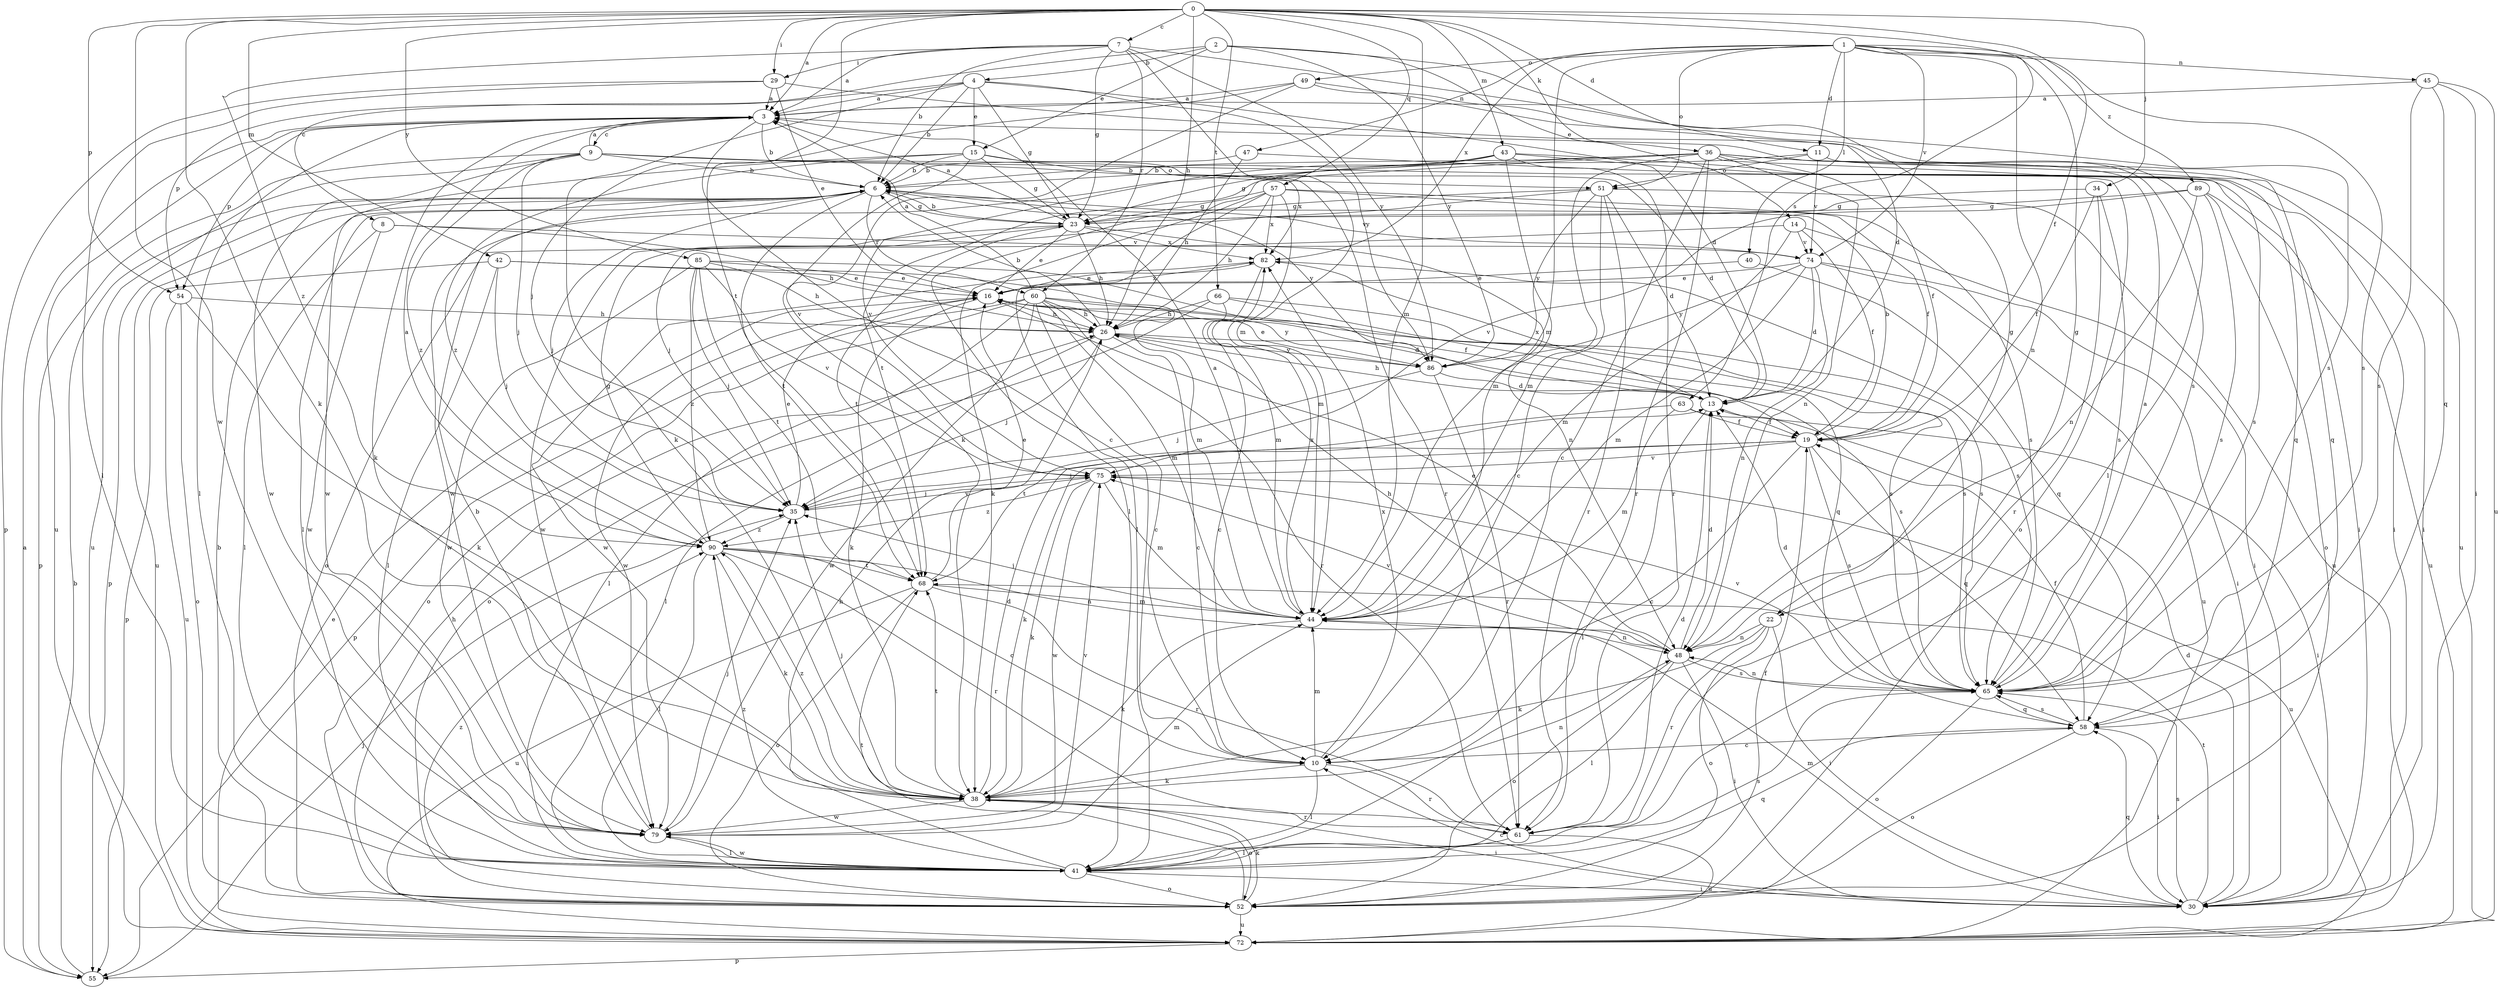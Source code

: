 strict digraph  {
0;
1;
2;
3;
4;
6;
7;
8;
9;
10;
11;
13;
14;
15;
16;
19;
22;
23;
26;
29;
30;
34;
35;
36;
38;
40;
41;
42;
43;
44;
45;
47;
48;
49;
51;
52;
54;
55;
57;
58;
60;
61;
63;
65;
66;
68;
72;
74;
75;
79;
82;
85;
86;
89;
90;
0 -> 3  [label=a];
0 -> 7  [label=c];
0 -> 11  [label=d];
0 -> 19  [label=f];
0 -> 26  [label=h];
0 -> 29  [label=i];
0 -> 34  [label=j];
0 -> 36  [label=k];
0 -> 38  [label=k];
0 -> 42  [label=m];
0 -> 43  [label=m];
0 -> 44  [label=m];
0 -> 54  [label=p];
0 -> 57  [label=q];
0 -> 63  [label=s];
0 -> 66  [label=t];
0 -> 68  [label=t];
0 -> 79  [label=w];
0 -> 85  [label=y];
1 -> 11  [label=d];
1 -> 22  [label=g];
1 -> 40  [label=l];
1 -> 44  [label=m];
1 -> 45  [label=n];
1 -> 47  [label=n];
1 -> 48  [label=n];
1 -> 49  [label=o];
1 -> 51  [label=o];
1 -> 65  [label=s];
1 -> 74  [label=v];
1 -> 82  [label=x];
1 -> 89  [label=z];
2 -> 4  [label=b];
2 -> 8  [label=c];
2 -> 14  [label=e];
2 -> 15  [label=e];
2 -> 22  [label=g];
2 -> 86  [label=y];
3 -> 6  [label=b];
3 -> 9  [label=c];
3 -> 10  [label=c];
3 -> 38  [label=k];
3 -> 41  [label=l];
3 -> 54  [label=p];
3 -> 72  [label=u];
4 -> 3  [label=a];
4 -> 6  [label=b];
4 -> 13  [label=d];
4 -> 15  [label=e];
4 -> 23  [label=g];
4 -> 38  [label=k];
4 -> 54  [label=p];
4 -> 86  [label=y];
6 -> 23  [label=g];
6 -> 35  [label=j];
6 -> 41  [label=l];
6 -> 55  [label=p];
6 -> 60  [label=r];
6 -> 68  [label=t];
6 -> 72  [label=u];
6 -> 74  [label=v];
6 -> 86  [label=y];
7 -> 3  [label=a];
7 -> 6  [label=b];
7 -> 23  [label=g];
7 -> 29  [label=i];
7 -> 44  [label=m];
7 -> 60  [label=r];
7 -> 65  [label=s];
7 -> 86  [label=y];
7 -> 90  [label=z];
8 -> 26  [label=h];
8 -> 41  [label=l];
8 -> 74  [label=v];
8 -> 79  [label=w];
9 -> 3  [label=a];
9 -> 6  [label=b];
9 -> 30  [label=i];
9 -> 35  [label=j];
9 -> 51  [label=o];
9 -> 55  [label=p];
9 -> 72  [label=u];
9 -> 79  [label=w];
9 -> 82  [label=x];
9 -> 90  [label=z];
10 -> 38  [label=k];
10 -> 41  [label=l];
10 -> 44  [label=m];
10 -> 61  [label=r];
10 -> 82  [label=x];
11 -> 51  [label=o];
11 -> 68  [label=t];
11 -> 72  [label=u];
11 -> 74  [label=v];
13 -> 19  [label=f];
13 -> 26  [label=h];
13 -> 41  [label=l];
13 -> 82  [label=x];
14 -> 19  [label=f];
14 -> 30  [label=i];
14 -> 44  [label=m];
14 -> 52  [label=o];
14 -> 74  [label=v];
15 -> 6  [label=b];
15 -> 13  [label=d];
15 -> 23  [label=g];
15 -> 61  [label=r];
15 -> 75  [label=v];
15 -> 79  [label=w];
15 -> 90  [label=z];
16 -> 26  [label=h];
16 -> 38  [label=k];
16 -> 65  [label=s];
16 -> 79  [label=w];
16 -> 82  [label=x];
16 -> 86  [label=y];
19 -> 6  [label=b];
19 -> 10  [label=c];
19 -> 35  [label=j];
19 -> 38  [label=k];
19 -> 58  [label=q];
19 -> 65  [label=s];
19 -> 75  [label=v];
22 -> 30  [label=i];
22 -> 38  [label=k];
22 -> 48  [label=n];
22 -> 52  [label=o];
22 -> 61  [label=r];
23 -> 3  [label=a];
23 -> 6  [label=b];
23 -> 16  [label=e];
23 -> 26  [label=h];
23 -> 48  [label=n];
23 -> 68  [label=t];
23 -> 79  [label=w];
23 -> 82  [label=x];
26 -> 6  [label=b];
26 -> 10  [label=c];
26 -> 35  [label=j];
26 -> 41  [label=l];
26 -> 65  [label=s];
26 -> 86  [label=y];
29 -> 3  [label=a];
29 -> 16  [label=e];
29 -> 41  [label=l];
29 -> 55  [label=p];
29 -> 65  [label=s];
30 -> 10  [label=c];
30 -> 13  [label=d];
30 -> 44  [label=m];
30 -> 58  [label=q];
30 -> 65  [label=s];
30 -> 68  [label=t];
34 -> 19  [label=f];
34 -> 23  [label=g];
34 -> 61  [label=r];
34 -> 65  [label=s];
35 -> 16  [label=e];
35 -> 75  [label=v];
35 -> 90  [label=z];
36 -> 6  [label=b];
36 -> 10  [label=c];
36 -> 19  [label=f];
36 -> 30  [label=i];
36 -> 41  [label=l];
36 -> 44  [label=m];
36 -> 48  [label=n];
36 -> 52  [label=o];
36 -> 58  [label=q];
36 -> 61  [label=r];
36 -> 79  [label=w];
38 -> 13  [label=d];
38 -> 30  [label=i];
38 -> 35  [label=j];
38 -> 48  [label=n];
38 -> 52  [label=o];
38 -> 61  [label=r];
38 -> 68  [label=t];
38 -> 79  [label=w];
38 -> 90  [label=z];
40 -> 16  [label=e];
40 -> 58  [label=q];
41 -> 26  [label=h];
41 -> 30  [label=i];
41 -> 52  [label=o];
41 -> 58  [label=q];
41 -> 65  [label=s];
41 -> 79  [label=w];
41 -> 90  [label=z];
42 -> 16  [label=e];
42 -> 35  [label=j];
42 -> 41  [label=l];
42 -> 44  [label=m];
42 -> 55  [label=p];
43 -> 6  [label=b];
43 -> 23  [label=g];
43 -> 44  [label=m];
43 -> 58  [label=q];
43 -> 61  [label=r];
43 -> 65  [label=s];
43 -> 75  [label=v];
44 -> 3  [label=a];
44 -> 35  [label=j];
44 -> 38  [label=k];
44 -> 48  [label=n];
44 -> 82  [label=x];
45 -> 3  [label=a];
45 -> 30  [label=i];
45 -> 58  [label=q];
45 -> 65  [label=s];
45 -> 72  [label=u];
47 -> 6  [label=b];
47 -> 26  [label=h];
47 -> 30  [label=i];
48 -> 13  [label=d];
48 -> 16  [label=e];
48 -> 26  [label=h];
48 -> 30  [label=i];
48 -> 41  [label=l];
48 -> 52  [label=o];
48 -> 65  [label=s];
48 -> 75  [label=v];
49 -> 3  [label=a];
49 -> 13  [label=d];
49 -> 35  [label=j];
49 -> 38  [label=k];
49 -> 41  [label=l];
51 -> 10  [label=c];
51 -> 13  [label=d];
51 -> 23  [label=g];
51 -> 35  [label=j];
51 -> 61  [label=r];
51 -> 72  [label=u];
51 -> 86  [label=y];
52 -> 6  [label=b];
52 -> 19  [label=f];
52 -> 26  [label=h];
52 -> 38  [label=k];
52 -> 68  [label=t];
52 -> 72  [label=u];
52 -> 90  [label=z];
54 -> 26  [label=h];
54 -> 38  [label=k];
54 -> 52  [label=o];
54 -> 72  [label=u];
55 -> 3  [label=a];
55 -> 6  [label=b];
55 -> 35  [label=j];
57 -> 19  [label=f];
57 -> 23  [label=g];
57 -> 26  [label=h];
57 -> 38  [label=k];
57 -> 41  [label=l];
57 -> 44  [label=m];
57 -> 65  [label=s];
57 -> 82  [label=x];
58 -> 10  [label=c];
58 -> 19  [label=f];
58 -> 30  [label=i];
58 -> 52  [label=o];
58 -> 65  [label=s];
60 -> 3  [label=a];
60 -> 10  [label=c];
60 -> 13  [label=d];
60 -> 26  [label=h];
60 -> 41  [label=l];
60 -> 44  [label=m];
60 -> 52  [label=o];
60 -> 55  [label=p];
60 -> 61  [label=r];
60 -> 65  [label=s];
60 -> 79  [label=w];
61 -> 13  [label=d];
61 -> 41  [label=l];
61 -> 72  [label=u];
63 -> 19  [label=f];
63 -> 30  [label=i];
63 -> 44  [label=m];
63 -> 68  [label=t];
65 -> 3  [label=a];
65 -> 13  [label=d];
65 -> 48  [label=n];
65 -> 52  [label=o];
65 -> 58  [label=q];
65 -> 75  [label=v];
66 -> 10  [label=c];
66 -> 26  [label=h];
66 -> 52  [label=o];
66 -> 58  [label=q];
66 -> 65  [label=s];
68 -> 16  [label=e];
68 -> 44  [label=m];
68 -> 52  [label=o];
68 -> 61  [label=r];
68 -> 72  [label=u];
72 -> 16  [label=e];
72 -> 55  [label=p];
74 -> 13  [label=d];
74 -> 16  [label=e];
74 -> 30  [label=i];
74 -> 44  [label=m];
74 -> 48  [label=n];
74 -> 72  [label=u];
74 -> 86  [label=y];
75 -> 35  [label=j];
75 -> 38  [label=k];
75 -> 44  [label=m];
75 -> 72  [label=u];
75 -> 79  [label=w];
75 -> 90  [label=z];
79 -> 6  [label=b];
79 -> 35  [label=j];
79 -> 41  [label=l];
79 -> 44  [label=m];
79 -> 75  [label=v];
82 -> 16  [label=e];
82 -> 44  [label=m];
82 -> 65  [label=s];
82 -> 79  [label=w];
85 -> 16  [label=e];
85 -> 19  [label=f];
85 -> 26  [label=h];
85 -> 35  [label=j];
85 -> 68  [label=t];
85 -> 75  [label=v];
85 -> 79  [label=w];
85 -> 90  [label=z];
86 -> 13  [label=d];
86 -> 16  [label=e];
86 -> 35  [label=j];
86 -> 61  [label=r];
89 -> 23  [label=g];
89 -> 48  [label=n];
89 -> 52  [label=o];
89 -> 65  [label=s];
89 -> 72  [label=u];
89 -> 75  [label=v];
90 -> 3  [label=a];
90 -> 10  [label=c];
90 -> 23  [label=g];
90 -> 38  [label=k];
90 -> 41  [label=l];
90 -> 48  [label=n];
90 -> 61  [label=r];
90 -> 68  [label=t];
}
